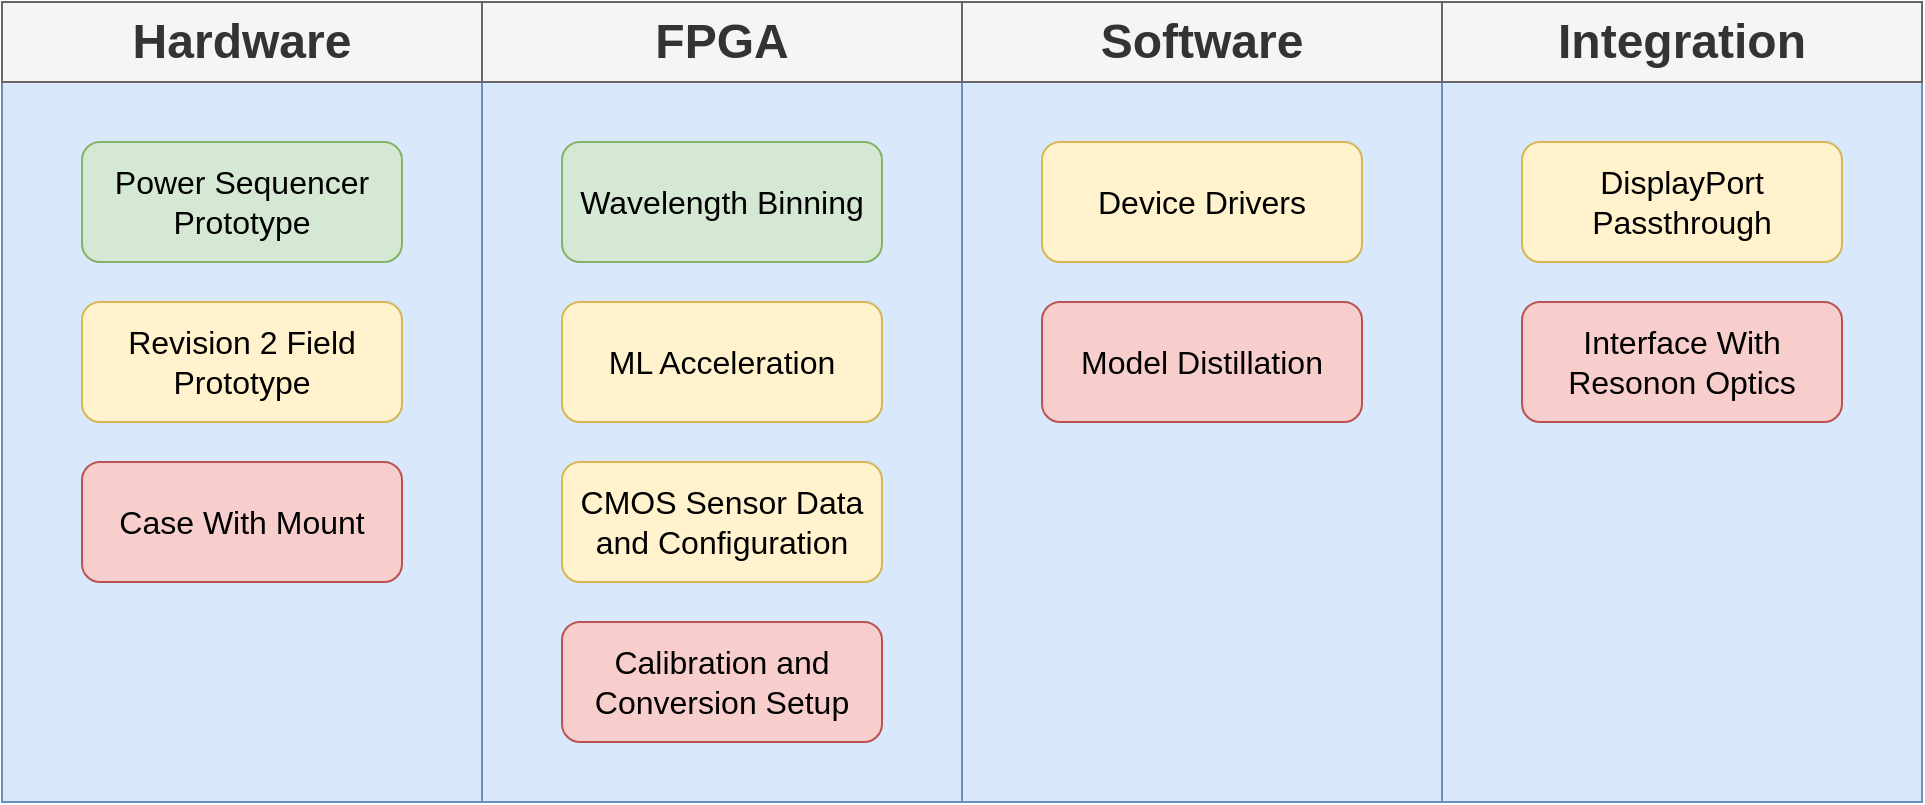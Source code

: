 <mxfile version="28.1.0">
  <diagram name="Page-1" id="WTmif59dQV2TVCZJdniG">
    <mxGraphModel dx="2066" dy="1119" grid="1" gridSize="10" guides="1" tooltips="1" connect="1" arrows="1" fold="1" page="1" pageScale="1" pageWidth="850" pageHeight="1100" math="0" shadow="0">
      <root>
        <mxCell id="0" />
        <mxCell id="1" parent="0" />
        <mxCell id="ceOOAd0FOUFWtHTOvf-2-5" value="" style="rounded=0;whiteSpace=wrap;html=1;fillColor=#dae8fc;strokeColor=#6c8ebf;" vertex="1" parent="1">
          <mxGeometry x="40" y="160" width="240" height="360" as="geometry" />
        </mxCell>
        <mxCell id="ceOOAd0FOUFWtHTOvf-2-6" value="" style="rounded=0;whiteSpace=wrap;html=1;fillColor=#dae8fc;strokeColor=#6c8ebf;" vertex="1" parent="1">
          <mxGeometry x="520" y="160" width="240" height="360" as="geometry" />
        </mxCell>
        <mxCell id="ceOOAd0FOUFWtHTOvf-2-7" value="" style="rounded=0;whiteSpace=wrap;html=1;fillColor=#dae8fc;strokeColor=#6c8ebf;" vertex="1" parent="1">
          <mxGeometry x="280" y="160" width="240" height="360" as="geometry" />
        </mxCell>
        <mxCell id="ceOOAd0FOUFWtHTOvf-2-8" value="Hardware" style="rounded=0;whiteSpace=wrap;html=1;fillColor=#f5f5f5;fontColor=#333333;strokeColor=#666666;fontStyle=1;fontSize=24;" vertex="1" parent="1">
          <mxGeometry x="40" y="120" width="240" height="40" as="geometry" />
        </mxCell>
        <mxCell id="ceOOAd0FOUFWtHTOvf-2-9" value="Software" style="rounded=0;whiteSpace=wrap;html=1;fillColor=#f5f5f5;fontColor=#333333;strokeColor=#666666;fontStyle=1;fontSize=24;" vertex="1" parent="1">
          <mxGeometry x="520" y="120" width="240" height="40" as="geometry" />
        </mxCell>
        <mxCell id="ceOOAd0FOUFWtHTOvf-2-10" value="FPGA" style="rounded=0;whiteSpace=wrap;html=1;fillColor=#f5f5f5;fontColor=#333333;strokeColor=#666666;fontStyle=1;fontSize=24;" vertex="1" parent="1">
          <mxGeometry x="280" y="120" width="240" height="40" as="geometry" />
        </mxCell>
        <mxCell id="ceOOAd0FOUFWtHTOvf-2-11" value="Power Sequencer Prototype" style="rounded=1;whiteSpace=wrap;html=1;fillColor=#d5e8d4;strokeColor=#82b366;fontSize=16;" vertex="1" parent="1">
          <mxGeometry x="80" y="190" width="160" height="60" as="geometry" />
        </mxCell>
        <mxCell id="ceOOAd0FOUFWtHTOvf-2-12" value="Revision 2 Field Prototype" style="rounded=1;whiteSpace=wrap;html=1;fillColor=#fff2cc;strokeColor=#d6b656;fontSize=16;" vertex="1" parent="1">
          <mxGeometry x="80" y="270" width="160" height="60" as="geometry" />
        </mxCell>
        <mxCell id="ceOOAd0FOUFWtHTOvf-2-13" value="Case With Mount" style="rounded=1;whiteSpace=wrap;html=1;fillColor=#f8cecc;strokeColor=#b85450;fontSize=16;" vertex="1" parent="1">
          <mxGeometry x="80" y="350" width="160" height="60" as="geometry" />
        </mxCell>
        <mxCell id="ceOOAd0FOUFWtHTOvf-2-15" value="Device Drivers" style="rounded=1;whiteSpace=wrap;html=1;fillColor=#fff2cc;strokeColor=#d6b656;fontSize=16;" vertex="1" parent="1">
          <mxGeometry x="560" y="190" width="160" height="60" as="geometry" />
        </mxCell>
        <mxCell id="ceOOAd0FOUFWtHTOvf-2-16" value="Model Distillation" style="rounded=1;whiteSpace=wrap;html=1;fillColor=#f8cecc;strokeColor=#b85450;fontSize=16;" vertex="1" parent="1">
          <mxGeometry x="560" y="270" width="160" height="60" as="geometry" />
        </mxCell>
        <mxCell id="ceOOAd0FOUFWtHTOvf-2-19" value="Wavelength Binning" style="rounded=1;whiteSpace=wrap;html=1;fillColor=#d5e8d4;strokeColor=#82b366;fontSize=16;" vertex="1" parent="1">
          <mxGeometry x="320" y="190" width="160" height="60" as="geometry" />
        </mxCell>
        <mxCell id="ceOOAd0FOUFWtHTOvf-2-20" value="ML Acceleration" style="rounded=1;whiteSpace=wrap;html=1;fillColor=#fff2cc;strokeColor=#d6b656;fontSize=16;" vertex="1" parent="1">
          <mxGeometry x="320" y="270" width="160" height="60" as="geometry" />
        </mxCell>
        <mxCell id="ceOOAd0FOUFWtHTOvf-2-21" value="CMOS Sensor Data and Configuration" style="rounded=1;whiteSpace=wrap;html=1;fillColor=#fff2cc;strokeColor=#d6b656;fontSize=16;" vertex="1" parent="1">
          <mxGeometry x="320" y="350" width="160" height="60" as="geometry" />
        </mxCell>
        <mxCell id="ceOOAd0FOUFWtHTOvf-2-22" value="Calibration and Conversion Setup" style="rounded=1;whiteSpace=wrap;html=1;fillColor=#f8cecc;strokeColor=#b85450;fontSize=16;" vertex="1" parent="1">
          <mxGeometry x="320" y="430" width="160" height="60" as="geometry" />
        </mxCell>
        <mxCell id="ceOOAd0FOUFWtHTOvf-2-23" value="" style="rounded=0;whiteSpace=wrap;html=1;fillColor=#dae8fc;strokeColor=#6c8ebf;" vertex="1" parent="1">
          <mxGeometry x="760" y="160" width="240" height="360" as="geometry" />
        </mxCell>
        <mxCell id="ceOOAd0FOUFWtHTOvf-2-24" value="Integration" style="rounded=0;whiteSpace=wrap;html=1;fillColor=#f5f5f5;fontColor=#333333;strokeColor=#666666;fontStyle=1;fontSize=24;" vertex="1" parent="1">
          <mxGeometry x="760" y="120" width="240" height="40" as="geometry" />
        </mxCell>
        <mxCell id="ceOOAd0FOUFWtHTOvf-2-25" value="DisplayPort Passthrough" style="rounded=1;whiteSpace=wrap;html=1;fillColor=#fff2cc;strokeColor=#d6b656;fontSize=16;" vertex="1" parent="1">
          <mxGeometry x="800" y="190" width="160" height="60" as="geometry" />
        </mxCell>
        <mxCell id="ceOOAd0FOUFWtHTOvf-2-26" value="Interface With Resonon Optics" style="rounded=1;whiteSpace=wrap;html=1;fillColor=#f8cecc;strokeColor=#b85450;fontSize=16;" vertex="1" parent="1">
          <mxGeometry x="800" y="270" width="160" height="60" as="geometry" />
        </mxCell>
      </root>
    </mxGraphModel>
  </diagram>
</mxfile>
